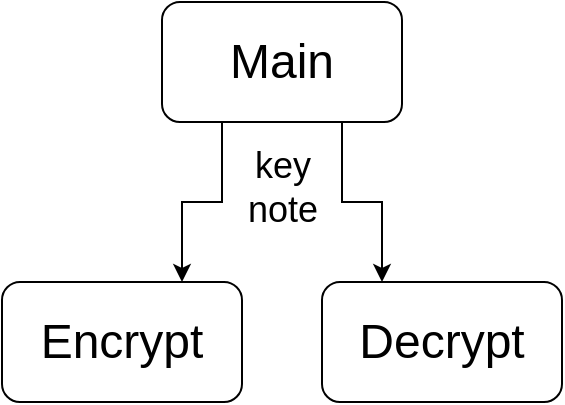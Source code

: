 <mxfile version="22.1.8" type="device">
  <diagram name="Page-1" id="kH9HlGgR92mIhM3kOMvW">
    <mxGraphModel dx="1729" dy="778" grid="1" gridSize="10" guides="1" tooltips="1" connect="1" arrows="1" fold="1" page="1" pageScale="1" pageWidth="850" pageHeight="1100" math="0" shadow="0">
      <root>
        <mxCell id="0" />
        <mxCell id="1" parent="0" />
        <mxCell id="XD0QU1pfszNTjQLgTIbI-4" style="edgeStyle=orthogonalEdgeStyle;rounded=0;orthogonalLoop=1;jettySize=auto;html=1;exitX=0.75;exitY=1;exitDx=0;exitDy=0;entryX=0.25;entryY=0;entryDx=0;entryDy=0;" edge="1" parent="1" source="XD0QU1pfszNTjQLgTIbI-1" target="XD0QU1pfszNTjQLgTIbI-3">
          <mxGeometry relative="1" as="geometry" />
        </mxCell>
        <mxCell id="XD0QU1pfszNTjQLgTIbI-5" style="edgeStyle=orthogonalEdgeStyle;rounded=0;orthogonalLoop=1;jettySize=auto;html=1;exitX=0.25;exitY=1;exitDx=0;exitDy=0;entryX=0.75;entryY=0;entryDx=0;entryDy=0;" edge="1" parent="1" source="XD0QU1pfszNTjQLgTIbI-1" target="XD0QU1pfszNTjQLgTIbI-2">
          <mxGeometry relative="1" as="geometry" />
        </mxCell>
        <mxCell id="XD0QU1pfszNTjQLgTIbI-1" value="&lt;font style=&quot;font-size: 24px;&quot;&gt;Main&lt;/font&gt;" style="rounded=1;whiteSpace=wrap;html=1;" vertex="1" parent="1">
          <mxGeometry x="360" y="100" width="120" height="60" as="geometry" />
        </mxCell>
        <mxCell id="XD0QU1pfszNTjQLgTIbI-2" value="&lt;font style=&quot;font-size: 24px;&quot;&gt;Encrypt&lt;/font&gt;" style="rounded=1;whiteSpace=wrap;html=1;" vertex="1" parent="1">
          <mxGeometry x="280" y="240" width="120" height="60" as="geometry" />
        </mxCell>
        <mxCell id="XD0QU1pfszNTjQLgTIbI-3" value="&lt;font style=&quot;font-size: 24px;&quot;&gt;Decrypt&lt;/font&gt;" style="rounded=1;whiteSpace=wrap;html=1;" vertex="1" parent="1">
          <mxGeometry x="440" y="240" width="120" height="60" as="geometry" />
        </mxCell>
        <mxCell id="XD0QU1pfszNTjQLgTIbI-6" value="&lt;font style=&quot;font-size: 18px;&quot;&gt;key&lt;br&gt;note&lt;/font&gt;" style="text;html=1;align=center;verticalAlign=middle;resizable=0;points=[];autosize=1;strokeColor=none;fillColor=none;" vertex="1" parent="1">
          <mxGeometry x="390" y="163" width="60" height="60" as="geometry" />
        </mxCell>
      </root>
    </mxGraphModel>
  </diagram>
</mxfile>
